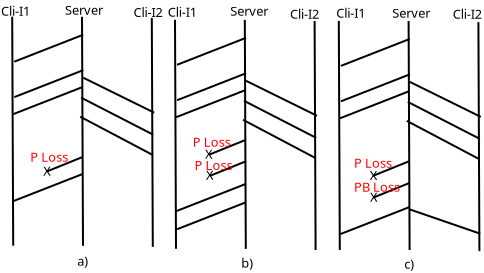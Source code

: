 <?xml version="1.0" encoding="UTF-8"?>
<dia:diagram xmlns:dia="http://www.lysator.liu.se/~alla/dia/">
  <dia:layer name="Background" visible="true" active="true">
    <dia:group>
      <dia:object type="Standard - Line" version="0" id="O0">
        <dia:attribute name="obj_pos">
          <dia:point val="2.1,1"/>
        </dia:attribute>
        <dia:attribute name="obj_bb">
          <dia:rectangle val="2.05,0.95;2.2,12.5"/>
        </dia:attribute>
        <dia:attribute name="conn_endpoints">
          <dia:point val="2.1,1"/>
          <dia:point val="2.15,12.45"/>
        </dia:attribute>
        <dia:attribute name="numcp">
          <dia:int val="1"/>
        </dia:attribute>
      </dia:object>
      <dia:object type="Standard - Line" version="0" id="O1">
        <dia:attribute name="obj_pos">
          <dia:point val="5.59,1.005"/>
        </dia:attribute>
        <dia:attribute name="obj_bb">
          <dia:rectangle val="5.54,0.955;5.69,12.505"/>
        </dia:attribute>
        <dia:attribute name="conn_endpoints">
          <dia:point val="5.59,1.005"/>
          <dia:point val="5.64,12.455"/>
        </dia:attribute>
        <dia:attribute name="numcp">
          <dia:int val="1"/>
        </dia:attribute>
      </dia:object>
      <dia:object type="Standard - Line" version="0" id="O2">
        <dia:attribute name="obj_pos">
          <dia:point val="9.08,1.06"/>
        </dia:attribute>
        <dia:attribute name="obj_bb">
          <dia:rectangle val="9.03,1.01;9.18,12.56"/>
        </dia:attribute>
        <dia:attribute name="conn_endpoints">
          <dia:point val="9.08,1.06"/>
          <dia:point val="9.13,12.51"/>
        </dia:attribute>
        <dia:attribute name="numcp">
          <dia:int val="1"/>
        </dia:attribute>
      </dia:object>
      <dia:object type="Standard - Line" version="0" id="O3">
        <dia:attribute name="obj_pos">
          <dia:point val="5.65,4.05"/>
        </dia:attribute>
        <dia:attribute name="obj_bb">
          <dia:rectangle val="5.583,3.983;9.267,5.867"/>
        </dia:attribute>
        <dia:attribute name="conn_endpoints">
          <dia:point val="5.65,4.05"/>
          <dia:point val="9.2,5.8"/>
        </dia:attribute>
        <dia:attribute name="numcp">
          <dia:int val="1"/>
        </dia:attribute>
      </dia:object>
      <dia:object type="Standard - Line" version="0" id="O4">
        <dia:attribute name="obj_pos">
          <dia:point val="5.55,5.05"/>
        </dia:attribute>
        <dia:attribute name="obj_bb">
          <dia:rectangle val="5.483,4.983;9.217,6.967"/>
        </dia:attribute>
        <dia:attribute name="conn_endpoints">
          <dia:point val="5.55,5.05"/>
          <dia:point val="9.15,6.9"/>
        </dia:attribute>
        <dia:attribute name="numcp">
          <dia:int val="1"/>
        </dia:attribute>
      </dia:object>
      <dia:object type="Standard - Line" version="0" id="O5">
        <dia:attribute name="obj_pos">
          <dia:point val="5.5,6"/>
        </dia:attribute>
        <dia:attribute name="obj_bb">
          <dia:rectangle val="5.432,5.932;9.168,7.968"/>
        </dia:attribute>
        <dia:attribute name="conn_endpoints">
          <dia:point val="5.5,6"/>
          <dia:point val="9.1,7.9"/>
        </dia:attribute>
        <dia:attribute name="numcp">
          <dia:int val="1"/>
        </dia:attribute>
      </dia:object>
      <dia:object type="Standard - Line" version="0" id="O6">
        <dia:attribute name="obj_pos">
          <dia:point val="2.2,3.25"/>
        </dia:attribute>
        <dia:attribute name="obj_bb">
          <dia:rectangle val="2.135,1.835;5.715,3.315"/>
        </dia:attribute>
        <dia:attribute name="conn_endpoints">
          <dia:point val="2.2,3.25"/>
          <dia:point val="5.65,1.9"/>
        </dia:attribute>
        <dia:attribute name="numcp">
          <dia:int val="1"/>
        </dia:attribute>
      </dia:object>
      <dia:object type="Standard - Text" version="1" id="O7">
        <dia:attribute name="obj_pos">
          <dia:point val="3.65,8.95"/>
        </dia:attribute>
        <dia:attribute name="obj_bb">
          <dia:rectangle val="3.65,8.355;4.088,9.102"/>
        </dia:attribute>
        <dia:attribute name="text">
          <dia:composite type="text">
            <dia:attribute name="string">
              <dia:string>#X#</dia:string>
            </dia:attribute>
            <dia:attribute name="font">
              <dia:font family="sans" style="0" name="Helvetica"/>
            </dia:attribute>
            <dia:attribute name="height">
              <dia:real val="0.8"/>
            </dia:attribute>
            <dia:attribute name="pos">
              <dia:point val="3.65,8.95"/>
            </dia:attribute>
            <dia:attribute name="color">
              <dia:color val="#000000"/>
            </dia:attribute>
            <dia:attribute name="alignment">
              <dia:enum val="0"/>
            </dia:attribute>
          </dia:composite>
        </dia:attribute>
        <dia:attribute name="valign">
          <dia:enum val="3"/>
        </dia:attribute>
      </dia:object>
      <dia:object type="Standard - Line" version="0" id="O8">
        <dia:attribute name="obj_pos">
          <dia:point val="2.205,5.02"/>
        </dia:attribute>
        <dia:attribute name="obj_bb">
          <dia:rectangle val="2.14,3.605;5.72,5.085"/>
        </dia:attribute>
        <dia:attribute name="conn_endpoints">
          <dia:point val="2.205,5.02"/>
          <dia:point val="5.655,3.67"/>
        </dia:attribute>
        <dia:attribute name="numcp">
          <dia:int val="1"/>
        </dia:attribute>
      </dia:object>
      <dia:object type="Standard - Line" version="0" id="O9">
        <dia:attribute name="obj_pos">
          <dia:point val="2.155,5.87"/>
        </dia:attribute>
        <dia:attribute name="obj_bb">
          <dia:rectangle val="2.09,4.455;5.67,5.935"/>
        </dia:attribute>
        <dia:attribute name="conn_endpoints">
          <dia:point val="2.155,5.87"/>
          <dia:point val="5.605,4.52"/>
        </dia:attribute>
        <dia:attribute name="numcp">
          <dia:int val="1"/>
        </dia:attribute>
      </dia:object>
      <dia:object type="Standard - Line" version="0" id="O10">
        <dia:attribute name="obj_pos">
          <dia:point val="3.8,8.75"/>
        </dia:attribute>
        <dia:attribute name="obj_bb">
          <dia:rectangle val="3.735,7.955;5.67,8.815"/>
        </dia:attribute>
        <dia:attribute name="conn_endpoints">
          <dia:point val="3.8,8.75"/>
          <dia:point val="5.605,8.02"/>
        </dia:attribute>
        <dia:attribute name="numcp">
          <dia:int val="1"/>
        </dia:attribute>
      </dia:object>
      <dia:object type="Standard - Line" version="0" id="O11">
        <dia:attribute name="obj_pos">
          <dia:point val="10.24,1.155"/>
        </dia:attribute>
        <dia:attribute name="obj_bb">
          <dia:rectangle val="10.19,1.105;10.34,12.655"/>
        </dia:attribute>
        <dia:attribute name="conn_endpoints">
          <dia:point val="10.24,1.155"/>
          <dia:point val="10.29,12.605"/>
        </dia:attribute>
        <dia:attribute name="numcp">
          <dia:int val="1"/>
        </dia:attribute>
      </dia:object>
      <dia:object type="Standard - Line" version="0" id="O12">
        <dia:attribute name="obj_pos">
          <dia:point val="13.73,1.16"/>
        </dia:attribute>
        <dia:attribute name="obj_bb">
          <dia:rectangle val="13.68,1.11;13.831,12.661"/>
        </dia:attribute>
        <dia:attribute name="conn_endpoints">
          <dia:point val="13.73,1.16"/>
          <dia:point val="13.78,12.61"/>
        </dia:attribute>
        <dia:attribute name="numcp">
          <dia:int val="1"/>
        </dia:attribute>
      </dia:object>
      <dia:object type="Standard - Line" version="0" id="O13">
        <dia:attribute name="obj_pos">
          <dia:point val="17.22,1.215"/>
        </dia:attribute>
        <dia:attribute name="obj_bb">
          <dia:rectangle val="17.17,1.165;17.321,12.716"/>
        </dia:attribute>
        <dia:attribute name="conn_endpoints">
          <dia:point val="17.22,1.215"/>
          <dia:point val="17.27,12.665"/>
        </dia:attribute>
        <dia:attribute name="numcp">
          <dia:int val="1"/>
        </dia:attribute>
      </dia:object>
      <dia:object type="Standard - Line" version="0" id="O14">
        <dia:attribute name="obj_pos">
          <dia:point val="13.79,4.205"/>
        </dia:attribute>
        <dia:attribute name="obj_bb">
          <dia:rectangle val="13.723,4.138;17.407,6.022"/>
        </dia:attribute>
        <dia:attribute name="conn_endpoints">
          <dia:point val="13.79,4.205"/>
          <dia:point val="17.34,5.955"/>
        </dia:attribute>
        <dia:attribute name="numcp">
          <dia:int val="1"/>
        </dia:attribute>
      </dia:object>
      <dia:object type="Standard - Line" version="0" id="O15">
        <dia:attribute name="obj_pos">
          <dia:point val="13.69,5.205"/>
        </dia:attribute>
        <dia:attribute name="obj_bb">
          <dia:rectangle val="13.623,5.138;17.358,7.123"/>
        </dia:attribute>
        <dia:attribute name="conn_endpoints">
          <dia:point val="13.69,5.205"/>
          <dia:point val="17.29,7.055"/>
        </dia:attribute>
        <dia:attribute name="numcp">
          <dia:int val="1"/>
        </dia:attribute>
      </dia:object>
      <dia:object type="Standard - Line" version="0" id="O16">
        <dia:attribute name="obj_pos">
          <dia:point val="13.64,6.155"/>
        </dia:attribute>
        <dia:attribute name="obj_bb">
          <dia:rectangle val="13.573,6.088;17.308,8.123"/>
        </dia:attribute>
        <dia:attribute name="conn_endpoints">
          <dia:point val="13.64,6.155"/>
          <dia:point val="17.24,8.055"/>
        </dia:attribute>
        <dia:attribute name="numcp">
          <dia:int val="1"/>
        </dia:attribute>
      </dia:object>
      <dia:object type="Standard - Line" version="0" id="O17">
        <dia:attribute name="obj_pos">
          <dia:point val="10.34,3.405"/>
        </dia:attribute>
        <dia:attribute name="obj_bb">
          <dia:rectangle val="10.275,1.99;13.855,3.47"/>
        </dia:attribute>
        <dia:attribute name="conn_endpoints">
          <dia:point val="10.34,3.405"/>
          <dia:point val="13.79,2.055"/>
        </dia:attribute>
        <dia:attribute name="numcp">
          <dia:int val="1"/>
        </dia:attribute>
      </dia:object>
      <dia:object type="Standard - Text" version="1" id="O18">
        <dia:attribute name="obj_pos">
          <dia:point val="11.79,9.155"/>
        </dia:attribute>
        <dia:attribute name="obj_bb">
          <dia:rectangle val="11.79,8.56;12.228,9.308"/>
        </dia:attribute>
        <dia:attribute name="text">
          <dia:composite type="text">
            <dia:attribute name="string">
              <dia:string>#X#</dia:string>
            </dia:attribute>
            <dia:attribute name="font">
              <dia:font family="sans" style="0" name="Helvetica"/>
            </dia:attribute>
            <dia:attribute name="height">
              <dia:real val="0.8"/>
            </dia:attribute>
            <dia:attribute name="pos">
              <dia:point val="11.79,9.155"/>
            </dia:attribute>
            <dia:attribute name="color">
              <dia:color val="#000000"/>
            </dia:attribute>
            <dia:attribute name="alignment">
              <dia:enum val="0"/>
            </dia:attribute>
          </dia:composite>
        </dia:attribute>
        <dia:attribute name="valign">
          <dia:enum val="3"/>
        </dia:attribute>
      </dia:object>
      <dia:object type="Standard - Line" version="0" id="O19">
        <dia:attribute name="obj_pos">
          <dia:point val="10.345,5.175"/>
        </dia:attribute>
        <dia:attribute name="obj_bb">
          <dia:rectangle val="10.28,3.76;13.86,5.24"/>
        </dia:attribute>
        <dia:attribute name="conn_endpoints">
          <dia:point val="10.345,5.175"/>
          <dia:point val="13.795,3.825"/>
        </dia:attribute>
        <dia:attribute name="numcp">
          <dia:int val="1"/>
        </dia:attribute>
      </dia:object>
      <dia:object type="Standard - Line" version="0" id="O20">
        <dia:attribute name="obj_pos">
          <dia:point val="10.295,6.025"/>
        </dia:attribute>
        <dia:attribute name="obj_bb">
          <dia:rectangle val="10.23,4.61;13.81,6.09"/>
        </dia:attribute>
        <dia:attribute name="conn_endpoints">
          <dia:point val="10.295,6.025"/>
          <dia:point val="13.745,4.675"/>
        </dia:attribute>
        <dia:attribute name="numcp">
          <dia:int val="1"/>
        </dia:attribute>
      </dia:object>
      <dia:object type="Standard - Line" version="0" id="O21">
        <dia:attribute name="obj_pos">
          <dia:point val="11.99,8.955"/>
        </dia:attribute>
        <dia:attribute name="obj_bb">
          <dia:rectangle val="11.925,8.16;13.86,9.02"/>
        </dia:attribute>
        <dia:attribute name="conn_endpoints">
          <dia:point val="11.99,8.955"/>
          <dia:point val="13.795,8.225"/>
        </dia:attribute>
        <dia:attribute name="numcp">
          <dia:int val="1"/>
        </dia:attribute>
      </dia:object>
      <dia:object type="Standard - Line" version="0" id="O22">
        <dia:attribute name="obj_pos">
          <dia:point val="18.43,1.21"/>
        </dia:attribute>
        <dia:attribute name="obj_bb">
          <dia:rectangle val="18.38,1.16;18.53,12.71"/>
        </dia:attribute>
        <dia:attribute name="conn_endpoints">
          <dia:point val="18.43,1.21"/>
          <dia:point val="18.48,12.66"/>
        </dia:attribute>
        <dia:attribute name="numcp">
          <dia:int val="1"/>
        </dia:attribute>
      </dia:object>
      <dia:object type="Standard - Line" version="0" id="O23">
        <dia:attribute name="obj_pos">
          <dia:point val="21.92,1.215"/>
        </dia:attribute>
        <dia:attribute name="obj_bb">
          <dia:rectangle val="21.87,1.165;22.021,12.716"/>
        </dia:attribute>
        <dia:attribute name="conn_endpoints">
          <dia:point val="21.92,1.215"/>
          <dia:point val="21.97,12.665"/>
        </dia:attribute>
        <dia:attribute name="numcp">
          <dia:int val="1"/>
        </dia:attribute>
      </dia:object>
      <dia:object type="Standard - Line" version="0" id="O24">
        <dia:attribute name="obj_pos">
          <dia:point val="25.41,1.27"/>
        </dia:attribute>
        <dia:attribute name="obj_bb">
          <dia:rectangle val="25.36,1.22;25.511,12.771"/>
        </dia:attribute>
        <dia:attribute name="conn_endpoints">
          <dia:point val="25.41,1.27"/>
          <dia:point val="25.46,12.72"/>
        </dia:attribute>
        <dia:attribute name="numcp">
          <dia:int val="1"/>
        </dia:attribute>
      </dia:object>
      <dia:object type="Standard - Line" version="0" id="O25">
        <dia:attribute name="obj_pos">
          <dia:point val="21.98,4.26"/>
        </dia:attribute>
        <dia:attribute name="obj_bb">
          <dia:rectangle val="21.913,4.193;25.597,6.077"/>
        </dia:attribute>
        <dia:attribute name="conn_endpoints">
          <dia:point val="21.98,4.26"/>
          <dia:point val="25.53,6.01"/>
        </dia:attribute>
        <dia:attribute name="numcp">
          <dia:int val="1"/>
        </dia:attribute>
      </dia:object>
      <dia:object type="Standard - Line" version="0" id="O26">
        <dia:attribute name="obj_pos">
          <dia:point val="21.88,5.26"/>
        </dia:attribute>
        <dia:attribute name="obj_bb">
          <dia:rectangle val="21.813,5.193;25.547,7.178"/>
        </dia:attribute>
        <dia:attribute name="conn_endpoints">
          <dia:point val="21.88,5.26"/>
          <dia:point val="25.48,7.11"/>
        </dia:attribute>
        <dia:attribute name="numcp">
          <dia:int val="1"/>
        </dia:attribute>
      </dia:object>
      <dia:object type="Standard - Line" version="0" id="O27">
        <dia:attribute name="obj_pos">
          <dia:point val="21.83,6.21"/>
        </dia:attribute>
        <dia:attribute name="obj_bb">
          <dia:rectangle val="21.763,6.143;25.498,8.178"/>
        </dia:attribute>
        <dia:attribute name="conn_endpoints">
          <dia:point val="21.83,6.21"/>
          <dia:point val="25.43,8.11"/>
        </dia:attribute>
        <dia:attribute name="numcp">
          <dia:int val="1"/>
        </dia:attribute>
      </dia:object>
      <dia:object type="Standard - Line" version="0" id="O28">
        <dia:attribute name="obj_pos">
          <dia:point val="18.53,3.46"/>
        </dia:attribute>
        <dia:attribute name="obj_bb">
          <dia:rectangle val="18.465,2.045;22.045,3.525"/>
        </dia:attribute>
        <dia:attribute name="conn_endpoints">
          <dia:point val="18.53,3.46"/>
          <dia:point val="21.98,2.11"/>
        </dia:attribute>
        <dia:attribute name="numcp">
          <dia:int val="1"/>
        </dia:attribute>
      </dia:object>
      <dia:object type="Standard - Text" version="1" id="O29">
        <dia:attribute name="obj_pos">
          <dia:point val="19.98,9.16"/>
        </dia:attribute>
        <dia:attribute name="obj_bb">
          <dia:rectangle val="19.98,8.565;20.418,9.313"/>
        </dia:attribute>
        <dia:attribute name="text">
          <dia:composite type="text">
            <dia:attribute name="string">
              <dia:string>#X#</dia:string>
            </dia:attribute>
            <dia:attribute name="font">
              <dia:font family="sans" style="0" name="Helvetica"/>
            </dia:attribute>
            <dia:attribute name="height">
              <dia:real val="0.8"/>
            </dia:attribute>
            <dia:attribute name="pos">
              <dia:point val="19.98,9.16"/>
            </dia:attribute>
            <dia:attribute name="color">
              <dia:color val="#000000"/>
            </dia:attribute>
            <dia:attribute name="alignment">
              <dia:enum val="0"/>
            </dia:attribute>
          </dia:composite>
        </dia:attribute>
        <dia:attribute name="valign">
          <dia:enum val="3"/>
        </dia:attribute>
      </dia:object>
      <dia:object type="Standard - Line" version="0" id="O30">
        <dia:attribute name="obj_pos">
          <dia:point val="18.535,5.23"/>
        </dia:attribute>
        <dia:attribute name="obj_bb">
          <dia:rectangle val="18.47,3.815;22.05,5.295"/>
        </dia:attribute>
        <dia:attribute name="conn_endpoints">
          <dia:point val="18.535,5.23"/>
          <dia:point val="21.985,3.88"/>
        </dia:attribute>
        <dia:attribute name="numcp">
          <dia:int val="1"/>
        </dia:attribute>
      </dia:object>
      <dia:object type="Standard - Line" version="0" id="O31">
        <dia:attribute name="obj_pos">
          <dia:point val="18.485,6.08"/>
        </dia:attribute>
        <dia:attribute name="obj_bb">
          <dia:rectangle val="18.42,4.665;22.0,6.145"/>
        </dia:attribute>
        <dia:attribute name="conn_endpoints">
          <dia:point val="18.485,6.08"/>
          <dia:point val="21.935,4.73"/>
        </dia:attribute>
        <dia:attribute name="numcp">
          <dia:int val="1"/>
        </dia:attribute>
      </dia:object>
      <dia:object type="Standard - Line" version="0" id="O32">
        <dia:attribute name="obj_pos">
          <dia:point val="20.13,8.96"/>
        </dia:attribute>
        <dia:attribute name="obj_bb">
          <dia:rectangle val="20.065,8.165;22.0,9.025"/>
        </dia:attribute>
        <dia:attribute name="conn_endpoints">
          <dia:point val="20.13,8.96"/>
          <dia:point val="21.935,8.23"/>
        </dia:attribute>
        <dia:attribute name="numcp">
          <dia:int val="1"/>
        </dia:attribute>
      </dia:object>
      <dia:object type="Standard - Line" version="0" id="O33">
        <dia:attribute name="obj_pos">
          <dia:point val="2.155,10.22"/>
        </dia:attribute>
        <dia:attribute name="obj_bb">
          <dia:rectangle val="2.09,8.805;5.67,10.285"/>
        </dia:attribute>
        <dia:attribute name="conn_endpoints">
          <dia:point val="2.155,10.22"/>
          <dia:point val="5.605,8.87"/>
        </dia:attribute>
        <dia:attribute name="numcp">
          <dia:int val="1"/>
        </dia:attribute>
      </dia:object>
      <dia:object type="Standard - Text" version="1" id="O34">
        <dia:attribute name="obj_pos">
          <dia:point val="11.74,8.1"/>
        </dia:attribute>
        <dia:attribute name="obj_bb">
          <dia:rectangle val="11.74,7.505;12.178,8.253"/>
        </dia:attribute>
        <dia:attribute name="text">
          <dia:composite type="text">
            <dia:attribute name="string">
              <dia:string>#X#</dia:string>
            </dia:attribute>
            <dia:attribute name="font">
              <dia:font family="sans" style="0" name="Helvetica"/>
            </dia:attribute>
            <dia:attribute name="height">
              <dia:real val="0.8"/>
            </dia:attribute>
            <dia:attribute name="pos">
              <dia:point val="11.74,8.1"/>
            </dia:attribute>
            <dia:attribute name="color">
              <dia:color val="#000000"/>
            </dia:attribute>
            <dia:attribute name="alignment">
              <dia:enum val="0"/>
            </dia:attribute>
          </dia:composite>
        </dia:attribute>
        <dia:attribute name="valign">
          <dia:enum val="3"/>
        </dia:attribute>
      </dia:object>
      <dia:object type="Standard - Line" version="0" id="O35">
        <dia:attribute name="obj_pos">
          <dia:point val="11.94,7.9"/>
        </dia:attribute>
        <dia:attribute name="obj_bb">
          <dia:rectangle val="11.875,7.105;13.81,7.965"/>
        </dia:attribute>
        <dia:attribute name="conn_endpoints">
          <dia:point val="11.94,7.9"/>
          <dia:point val="13.745,7.17"/>
        </dia:attribute>
        <dia:attribute name="numcp">
          <dia:int val="1"/>
        </dia:attribute>
      </dia:object>
      <dia:object type="Standard - Line" version="0" id="O36">
        <dia:attribute name="obj_pos">
          <dia:point val="10.305,10.72"/>
        </dia:attribute>
        <dia:attribute name="obj_bb">
          <dia:rectangle val="10.24,9.305;13.82,10.785"/>
        </dia:attribute>
        <dia:attribute name="conn_endpoints">
          <dia:point val="10.305,10.72"/>
          <dia:point val="13.755,9.37"/>
        </dia:attribute>
        <dia:attribute name="numcp">
          <dia:int val="1"/>
        </dia:attribute>
      </dia:object>
      <dia:object type="Standard - Line" version="0" id="O37">
        <dia:attribute name="obj_pos">
          <dia:point val="10.345,11.625"/>
        </dia:attribute>
        <dia:attribute name="obj_bb">
          <dia:rectangle val="10.28,10.21;13.86,11.69"/>
        </dia:attribute>
        <dia:attribute name="conn_endpoints">
          <dia:point val="10.345,11.625"/>
          <dia:point val="13.795,10.275"/>
        </dia:attribute>
        <dia:attribute name="numcp">
          <dia:int val="1"/>
        </dia:attribute>
      </dia:object>
      <dia:object type="Standard - Text" version="1" id="O38">
        <dia:attribute name="obj_pos">
          <dia:point val="19.99,10.25"/>
        </dia:attribute>
        <dia:attribute name="obj_bb">
          <dia:rectangle val="19.99,9.655;20.427,10.403"/>
        </dia:attribute>
        <dia:attribute name="text">
          <dia:composite type="text">
            <dia:attribute name="string">
              <dia:string>#X#</dia:string>
            </dia:attribute>
            <dia:attribute name="font">
              <dia:font family="sans" style="0" name="Helvetica"/>
            </dia:attribute>
            <dia:attribute name="height">
              <dia:real val="0.8"/>
            </dia:attribute>
            <dia:attribute name="pos">
              <dia:point val="19.99,10.25"/>
            </dia:attribute>
            <dia:attribute name="color">
              <dia:color val="#000000"/>
            </dia:attribute>
            <dia:attribute name="alignment">
              <dia:enum val="0"/>
            </dia:attribute>
          </dia:composite>
        </dia:attribute>
        <dia:attribute name="valign">
          <dia:enum val="3"/>
        </dia:attribute>
      </dia:object>
      <dia:object type="Standard - Line" version="0" id="O39">
        <dia:attribute name="obj_pos">
          <dia:point val="20.14,10.05"/>
        </dia:attribute>
        <dia:attribute name="obj_bb">
          <dia:rectangle val="20.075,9.255;22.01,10.115"/>
        </dia:attribute>
        <dia:attribute name="conn_endpoints">
          <dia:point val="20.14,10.05"/>
          <dia:point val="21.945,9.32"/>
        </dia:attribute>
        <dia:attribute name="numcp">
          <dia:int val="1"/>
        </dia:attribute>
      </dia:object>
      <dia:object type="Standard - Line" version="0" id="O40">
        <dia:attribute name="obj_pos">
          <dia:point val="18.505,11.87"/>
        </dia:attribute>
        <dia:attribute name="obj_bb">
          <dia:rectangle val="18.44,10.455;22.02,11.935"/>
        </dia:attribute>
        <dia:attribute name="conn_endpoints">
          <dia:point val="18.505,11.87"/>
          <dia:point val="21.955,10.52"/>
        </dia:attribute>
        <dia:attribute name="numcp">
          <dia:int val="1"/>
        </dia:attribute>
      </dia:object>
      <dia:object type="Standard - Line" version="0" id="O41">
        <dia:attribute name="obj_pos">
          <dia:point val="21.945,10.625"/>
        </dia:attribute>
        <dia:attribute name="obj_bb">
          <dia:rectangle val="21.881,10.561;25.564,11.914"/>
        </dia:attribute>
        <dia:attribute name="conn_endpoints">
          <dia:point val="21.945,10.625"/>
          <dia:point val="25.5,11.85"/>
        </dia:attribute>
        <dia:attribute name="numcp">
          <dia:int val="1"/>
        </dia:attribute>
      </dia:object>
      <dia:object type="Standard - Text" version="1" id="O42">
        <dia:attribute name="obj_pos">
          <dia:point val="21.1,1.05"/>
        </dia:attribute>
        <dia:attribute name="obj_bb">
          <dia:rectangle val="21.1,0.455;23.203,1.202"/>
        </dia:attribute>
        <dia:attribute name="text">
          <dia:composite type="text">
            <dia:attribute name="string">
              <dia:string>#Server#</dia:string>
            </dia:attribute>
            <dia:attribute name="font">
              <dia:font family="sans" style="0" name="Helvetica"/>
            </dia:attribute>
            <dia:attribute name="height">
              <dia:real val="0.8"/>
            </dia:attribute>
            <dia:attribute name="pos">
              <dia:point val="21.1,1.05"/>
            </dia:attribute>
            <dia:attribute name="color">
              <dia:color val="#000000"/>
            </dia:attribute>
            <dia:attribute name="alignment">
              <dia:enum val="0"/>
            </dia:attribute>
          </dia:composite>
        </dia:attribute>
        <dia:attribute name="valign">
          <dia:enum val="3"/>
        </dia:attribute>
      </dia:object>
      <dia:object type="Standard - Text" version="1" id="O43">
        <dia:attribute name="obj_pos">
          <dia:point val="4.74,0.9"/>
        </dia:attribute>
        <dia:attribute name="obj_bb">
          <dia:rectangle val="4.74,0.305;6.843,1.052"/>
        </dia:attribute>
        <dia:attribute name="text">
          <dia:composite type="text">
            <dia:attribute name="string">
              <dia:string>#Server#</dia:string>
            </dia:attribute>
            <dia:attribute name="font">
              <dia:font family="sans" style="0" name="Helvetica"/>
            </dia:attribute>
            <dia:attribute name="height">
              <dia:real val="0.8"/>
            </dia:attribute>
            <dia:attribute name="pos">
              <dia:point val="4.74,0.9"/>
            </dia:attribute>
            <dia:attribute name="color">
              <dia:color val="#000000"/>
            </dia:attribute>
            <dia:attribute name="alignment">
              <dia:enum val="0"/>
            </dia:attribute>
          </dia:composite>
        </dia:attribute>
        <dia:attribute name="valign">
          <dia:enum val="3"/>
        </dia:attribute>
      </dia:object>
      <dia:object type="Standard - Text" version="1" id="O44">
        <dia:attribute name="obj_pos">
          <dia:point val="13,0.95"/>
        </dia:attribute>
        <dia:attribute name="obj_bb">
          <dia:rectangle val="13,0.355;15.102,1.103"/>
        </dia:attribute>
        <dia:attribute name="text">
          <dia:composite type="text">
            <dia:attribute name="string">
              <dia:string>#Server#</dia:string>
            </dia:attribute>
            <dia:attribute name="font">
              <dia:font family="sans" style="0" name="Helvetica"/>
            </dia:attribute>
            <dia:attribute name="height">
              <dia:real val="0.8"/>
            </dia:attribute>
            <dia:attribute name="pos">
              <dia:point val="13,0.95"/>
            </dia:attribute>
            <dia:attribute name="color">
              <dia:color val="#000000"/>
            </dia:attribute>
            <dia:attribute name="alignment">
              <dia:enum val="0"/>
            </dia:attribute>
          </dia:composite>
        </dia:attribute>
        <dia:attribute name="valign">
          <dia:enum val="3"/>
        </dia:attribute>
      </dia:object>
      <dia:object type="Standard - Text" version="1" id="O45">
        <dia:attribute name="obj_pos">
          <dia:point val="18.3,1.05"/>
        </dia:attribute>
        <dia:attribute name="obj_bb">
          <dia:rectangle val="18.3,0.455;19.93,1.202"/>
        </dia:attribute>
        <dia:attribute name="text">
          <dia:composite type="text">
            <dia:attribute name="string">
              <dia:string>#Cli-I1#</dia:string>
            </dia:attribute>
            <dia:attribute name="font">
              <dia:font family="sans" style="0" name="Helvetica"/>
            </dia:attribute>
            <dia:attribute name="height">
              <dia:real val="0.8"/>
            </dia:attribute>
            <dia:attribute name="pos">
              <dia:point val="18.3,1.05"/>
            </dia:attribute>
            <dia:attribute name="color">
              <dia:color val="#000000"/>
            </dia:attribute>
            <dia:attribute name="alignment">
              <dia:enum val="0"/>
            </dia:attribute>
          </dia:composite>
        </dia:attribute>
        <dia:attribute name="valign">
          <dia:enum val="3"/>
        </dia:attribute>
      </dia:object>
      <dia:object type="Standard - Text" version="1" id="O46">
        <dia:attribute name="obj_pos">
          <dia:point val="1.54,0.95"/>
        </dia:attribute>
        <dia:attribute name="obj_bb">
          <dia:rectangle val="1.54,0.355;3.17,1.103"/>
        </dia:attribute>
        <dia:attribute name="text">
          <dia:composite type="text">
            <dia:attribute name="string">
              <dia:string>#Cli-I1#</dia:string>
            </dia:attribute>
            <dia:attribute name="font">
              <dia:font family="sans" style="0" name="Helvetica"/>
            </dia:attribute>
            <dia:attribute name="height">
              <dia:real val="0.8"/>
            </dia:attribute>
            <dia:attribute name="pos">
              <dia:point val="1.54,0.95"/>
            </dia:attribute>
            <dia:attribute name="color">
              <dia:color val="#000000"/>
            </dia:attribute>
            <dia:attribute name="alignment">
              <dia:enum val="0"/>
            </dia:attribute>
          </dia:composite>
        </dia:attribute>
        <dia:attribute name="valign">
          <dia:enum val="3"/>
        </dia:attribute>
      </dia:object>
      <dia:object type="Standard - Text" version="1" id="O47">
        <dia:attribute name="obj_pos">
          <dia:point val="9.88,1.005"/>
        </dia:attribute>
        <dia:attribute name="obj_bb">
          <dia:rectangle val="9.88,0.41;11.51,1.157"/>
        </dia:attribute>
        <dia:attribute name="text">
          <dia:composite type="text">
            <dia:attribute name="string">
              <dia:string>#Cli-I1#</dia:string>
            </dia:attribute>
            <dia:attribute name="font">
              <dia:font family="sans" style="0" name="Helvetica"/>
            </dia:attribute>
            <dia:attribute name="height">
              <dia:real val="0.8"/>
            </dia:attribute>
            <dia:attribute name="pos">
              <dia:point val="9.88,1.005"/>
            </dia:attribute>
            <dia:attribute name="color">
              <dia:color val="#000000"/>
            </dia:attribute>
            <dia:attribute name="alignment">
              <dia:enum val="0"/>
            </dia:attribute>
          </dia:composite>
        </dia:attribute>
        <dia:attribute name="valign">
          <dia:enum val="3"/>
        </dia:attribute>
      </dia:object>
      <dia:object type="Standard - Text" version="1" id="O48">
        <dia:attribute name="obj_pos">
          <dia:point val="8.17,1.01"/>
        </dia:attribute>
        <dia:attribute name="obj_bb">
          <dia:rectangle val="8.17,0.415;9.8,1.163"/>
        </dia:attribute>
        <dia:attribute name="text">
          <dia:composite type="text">
            <dia:attribute name="string">
              <dia:string>#Cli-I2#</dia:string>
            </dia:attribute>
            <dia:attribute name="font">
              <dia:font family="sans" style="0" name="Helvetica"/>
            </dia:attribute>
            <dia:attribute name="height">
              <dia:real val="0.8"/>
            </dia:attribute>
            <dia:attribute name="pos">
              <dia:point val="8.17,1.01"/>
            </dia:attribute>
            <dia:attribute name="color">
              <dia:color val="#000000"/>
            </dia:attribute>
            <dia:attribute name="alignment">
              <dia:enum val="0"/>
            </dia:attribute>
          </dia:composite>
        </dia:attribute>
        <dia:attribute name="valign">
          <dia:enum val="3"/>
        </dia:attribute>
      </dia:object>
      <dia:object type="Standard - Text" version="1" id="O49">
        <dia:attribute name="obj_pos">
          <dia:point val="15.99,1.1"/>
        </dia:attribute>
        <dia:attribute name="obj_bb">
          <dia:rectangle val="15.99,0.505;17.62,1.252"/>
        </dia:attribute>
        <dia:attribute name="text">
          <dia:composite type="text">
            <dia:attribute name="string">
              <dia:string>#Cli-I2#</dia:string>
            </dia:attribute>
            <dia:attribute name="font">
              <dia:font family="sans" style="0" name="Helvetica"/>
            </dia:attribute>
            <dia:attribute name="height">
              <dia:real val="0.8"/>
            </dia:attribute>
            <dia:attribute name="pos">
              <dia:point val="15.99,1.1"/>
            </dia:attribute>
            <dia:attribute name="color">
              <dia:color val="#000000"/>
            </dia:attribute>
            <dia:attribute name="alignment">
              <dia:enum val="0"/>
            </dia:attribute>
          </dia:composite>
        </dia:attribute>
        <dia:attribute name="valign">
          <dia:enum val="3"/>
        </dia:attribute>
      </dia:object>
      <dia:object type="Standard - Text" version="1" id="O50">
        <dia:attribute name="obj_pos">
          <dia:point val="24.13,1.105"/>
        </dia:attribute>
        <dia:attribute name="obj_bb">
          <dia:rectangle val="24.13,0.51;25.76,1.258"/>
        </dia:attribute>
        <dia:attribute name="text">
          <dia:composite type="text">
            <dia:attribute name="string">
              <dia:string>#Cli-I2#</dia:string>
            </dia:attribute>
            <dia:attribute name="font">
              <dia:font family="sans" style="0" name="Helvetica"/>
            </dia:attribute>
            <dia:attribute name="height">
              <dia:real val="0.8"/>
            </dia:attribute>
            <dia:attribute name="pos">
              <dia:point val="24.13,1.105"/>
            </dia:attribute>
            <dia:attribute name="color">
              <dia:color val="#000000"/>
            </dia:attribute>
            <dia:attribute name="alignment">
              <dia:enum val="0"/>
            </dia:attribute>
          </dia:composite>
        </dia:attribute>
        <dia:attribute name="valign">
          <dia:enum val="3"/>
        </dia:attribute>
      </dia:object>
      <dia:object type="Standard - Text" version="1" id="O51">
        <dia:attribute name="obj_pos">
          <dia:point val="3,8.25"/>
        </dia:attribute>
        <dia:attribute name="obj_bb">
          <dia:rectangle val="3,7.655;4.992,8.402"/>
        </dia:attribute>
        <dia:attribute name="text">
          <dia:composite type="text">
            <dia:attribute name="string">
              <dia:string>#P Loss#</dia:string>
            </dia:attribute>
            <dia:attribute name="font">
              <dia:font family="sans" style="0" name="Helvetica"/>
            </dia:attribute>
            <dia:attribute name="height">
              <dia:real val="0.8"/>
            </dia:attribute>
            <dia:attribute name="pos">
              <dia:point val="3,8.25"/>
            </dia:attribute>
            <dia:attribute name="color">
              <dia:color val="#ff0000"/>
            </dia:attribute>
            <dia:attribute name="alignment">
              <dia:enum val="0"/>
            </dia:attribute>
          </dia:composite>
        </dia:attribute>
        <dia:attribute name="valign">
          <dia:enum val="3"/>
        </dia:attribute>
      </dia:object>
      <dia:object type="Standard - Text" version="1" id="O52">
        <dia:attribute name="obj_pos">
          <dia:point val="11.13,7.505"/>
        </dia:attribute>
        <dia:attribute name="obj_bb">
          <dia:rectangle val="11.13,6.91;13.123,7.657"/>
        </dia:attribute>
        <dia:attribute name="text">
          <dia:composite type="text">
            <dia:attribute name="string">
              <dia:string>#P Loss#</dia:string>
            </dia:attribute>
            <dia:attribute name="font">
              <dia:font family="sans" style="0" name="Helvetica"/>
            </dia:attribute>
            <dia:attribute name="height">
              <dia:real val="0.8"/>
            </dia:attribute>
            <dia:attribute name="pos">
              <dia:point val="11.13,7.505"/>
            </dia:attribute>
            <dia:attribute name="color">
              <dia:color val="#ff0000"/>
            </dia:attribute>
            <dia:attribute name="alignment">
              <dia:enum val="0"/>
            </dia:attribute>
          </dia:composite>
        </dia:attribute>
        <dia:attribute name="valign">
          <dia:enum val="3"/>
        </dia:attribute>
      </dia:object>
      <dia:object type="Standard - Text" version="1" id="O53">
        <dia:attribute name="obj_pos">
          <dia:point val="11.22,8.66"/>
        </dia:attribute>
        <dia:attribute name="obj_bb">
          <dia:rectangle val="11.22,8.065;13.213,8.812"/>
        </dia:attribute>
        <dia:attribute name="text">
          <dia:composite type="text">
            <dia:attribute name="string">
              <dia:string>#P Loss#</dia:string>
            </dia:attribute>
            <dia:attribute name="font">
              <dia:font family="sans" style="0" name="Helvetica"/>
            </dia:attribute>
            <dia:attribute name="height">
              <dia:real val="0.8"/>
            </dia:attribute>
            <dia:attribute name="pos">
              <dia:point val="11.22,8.66"/>
            </dia:attribute>
            <dia:attribute name="color">
              <dia:color val="#ff0000"/>
            </dia:attribute>
            <dia:attribute name="alignment">
              <dia:enum val="0"/>
            </dia:attribute>
          </dia:composite>
        </dia:attribute>
        <dia:attribute name="valign">
          <dia:enum val="3"/>
        </dia:attribute>
      </dia:object>
      <dia:object type="Standard - Text" version="1" id="O54">
        <dia:attribute name="obj_pos">
          <dia:point val="19.19,8.55"/>
        </dia:attribute>
        <dia:attribute name="obj_bb">
          <dia:rectangle val="19.19,7.955;21.183,8.703"/>
        </dia:attribute>
        <dia:attribute name="text">
          <dia:composite type="text">
            <dia:attribute name="string">
              <dia:string>#P Loss#</dia:string>
            </dia:attribute>
            <dia:attribute name="font">
              <dia:font family="sans" style="0" name="Helvetica"/>
            </dia:attribute>
            <dia:attribute name="height">
              <dia:real val="0.8"/>
            </dia:attribute>
            <dia:attribute name="pos">
              <dia:point val="19.19,8.55"/>
            </dia:attribute>
            <dia:attribute name="color">
              <dia:color val="#ff0000"/>
            </dia:attribute>
            <dia:attribute name="alignment">
              <dia:enum val="0"/>
            </dia:attribute>
          </dia:composite>
        </dia:attribute>
        <dia:attribute name="valign">
          <dia:enum val="3"/>
        </dia:attribute>
      </dia:object>
      <dia:object type="Standard - Text" version="1" id="O55">
        <dia:attribute name="obj_pos">
          <dia:point val="19.19,9.75"/>
        </dia:attribute>
        <dia:attribute name="obj_bb">
          <dia:rectangle val="19.19,9.155;21.622,9.902"/>
        </dia:attribute>
        <dia:attribute name="text">
          <dia:composite type="text">
            <dia:attribute name="string">
              <dia:string>#PB Loss#</dia:string>
            </dia:attribute>
            <dia:attribute name="font">
              <dia:font family="sans" style="0" name="Helvetica"/>
            </dia:attribute>
            <dia:attribute name="height">
              <dia:real val="0.8"/>
            </dia:attribute>
            <dia:attribute name="pos">
              <dia:point val="19.19,9.75"/>
            </dia:attribute>
            <dia:attribute name="color">
              <dia:color val="#ff0000"/>
            </dia:attribute>
            <dia:attribute name="alignment">
              <dia:enum val="0"/>
            </dia:attribute>
          </dia:composite>
        </dia:attribute>
        <dia:attribute name="valign">
          <dia:enum val="3"/>
        </dia:attribute>
      </dia:object>
      <dia:object type="Standard - Text" version="1" id="O56">
        <dia:attribute name="obj_pos">
          <dia:point val="5.35,13.45"/>
        </dia:attribute>
        <dia:attribute name="obj_bb">
          <dia:rectangle val="5.35,12.855;5.992,13.602"/>
        </dia:attribute>
        <dia:attribute name="text">
          <dia:composite type="text">
            <dia:attribute name="string">
              <dia:string>#a)#</dia:string>
            </dia:attribute>
            <dia:attribute name="font">
              <dia:font family="sans" style="0" name="Helvetica"/>
            </dia:attribute>
            <dia:attribute name="height">
              <dia:real val="0.8"/>
            </dia:attribute>
            <dia:attribute name="pos">
              <dia:point val="5.35,13.45"/>
            </dia:attribute>
            <dia:attribute name="color">
              <dia:color val="#000000"/>
            </dia:attribute>
            <dia:attribute name="alignment">
              <dia:enum val="0"/>
            </dia:attribute>
          </dia:composite>
        </dia:attribute>
        <dia:attribute name="valign">
          <dia:enum val="3"/>
        </dia:attribute>
      </dia:object>
      <dia:object type="Standard - Text" version="1" id="O57">
        <dia:attribute name="obj_pos">
          <dia:point val="13.55,13.55"/>
        </dia:attribute>
        <dia:attribute name="obj_bb">
          <dia:rectangle val="13.55,12.955;14.207,13.703"/>
        </dia:attribute>
        <dia:attribute name="text">
          <dia:composite type="text">
            <dia:attribute name="string">
              <dia:string>#b)#</dia:string>
            </dia:attribute>
            <dia:attribute name="font">
              <dia:font family="sans" style="0" name="Helvetica"/>
            </dia:attribute>
            <dia:attribute name="height">
              <dia:real val="0.8"/>
            </dia:attribute>
            <dia:attribute name="pos">
              <dia:point val="13.55,13.55"/>
            </dia:attribute>
            <dia:attribute name="color">
              <dia:color val="#000000"/>
            </dia:attribute>
            <dia:attribute name="alignment">
              <dia:enum val="0"/>
            </dia:attribute>
          </dia:composite>
        </dia:attribute>
        <dia:attribute name="valign">
          <dia:enum val="3"/>
        </dia:attribute>
      </dia:object>
      <dia:object type="Standard - Text" version="1" id="O58">
        <dia:attribute name="obj_pos">
          <dia:point val="21.7,13.6"/>
        </dia:attribute>
        <dia:attribute name="obj_bb">
          <dia:rectangle val="21.7,13.005;22.302,13.752"/>
        </dia:attribute>
        <dia:attribute name="text">
          <dia:composite type="text">
            <dia:attribute name="string">
              <dia:string>#c)#</dia:string>
            </dia:attribute>
            <dia:attribute name="font">
              <dia:font family="sans" style="0" name="Helvetica"/>
            </dia:attribute>
            <dia:attribute name="height">
              <dia:real val="0.8"/>
            </dia:attribute>
            <dia:attribute name="pos">
              <dia:point val="21.7,13.6"/>
            </dia:attribute>
            <dia:attribute name="color">
              <dia:color val="#000000"/>
            </dia:attribute>
            <dia:attribute name="alignment">
              <dia:enum val="0"/>
            </dia:attribute>
          </dia:composite>
        </dia:attribute>
        <dia:attribute name="valign">
          <dia:enum val="3"/>
        </dia:attribute>
      </dia:object>
    </dia:group>
  </dia:layer>
</dia:diagram>
